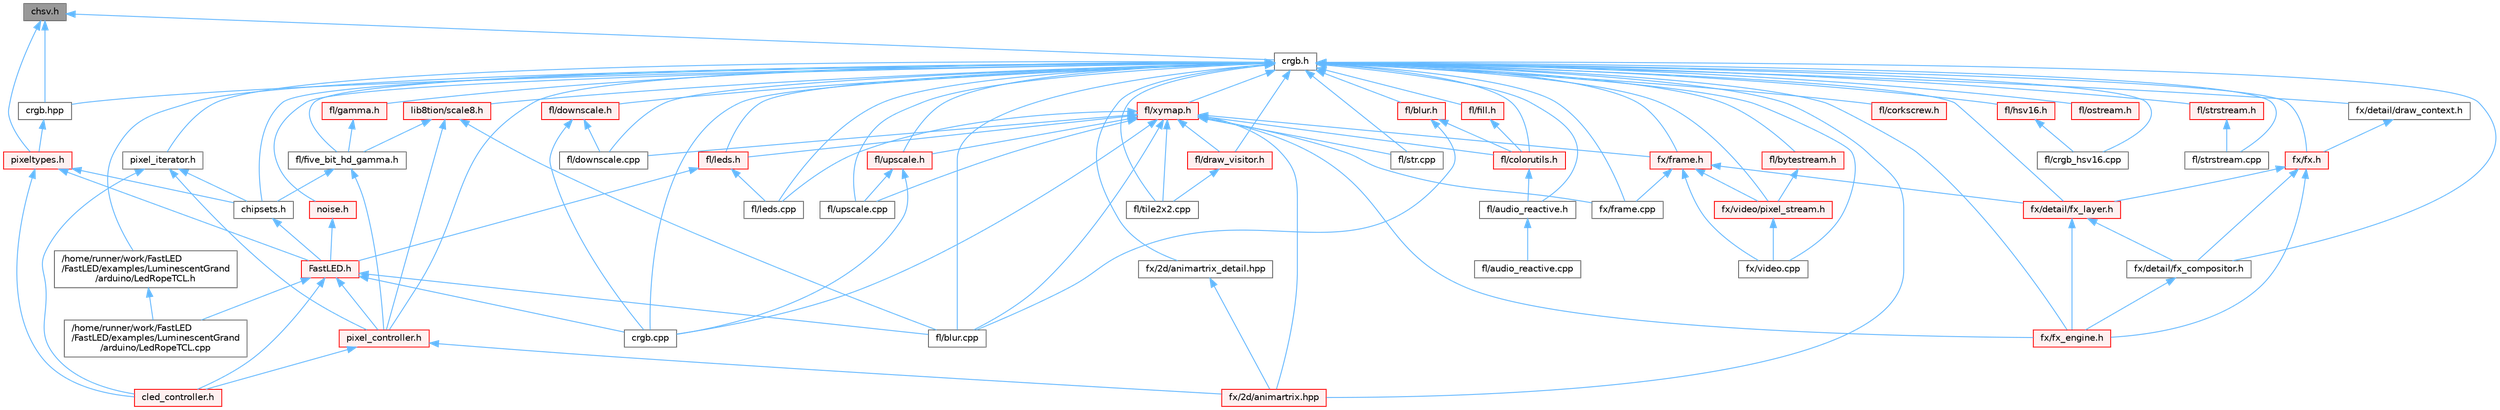 digraph "chsv.h"
{
 // INTERACTIVE_SVG=YES
 // LATEX_PDF_SIZE
  bgcolor="transparent";
  edge [fontname=Helvetica,fontsize=10,labelfontname=Helvetica,labelfontsize=10];
  node [fontname=Helvetica,fontsize=10,shape=box,height=0.2,width=0.4];
  Node1 [id="Node000001",label="chsv.h",height=0.2,width=0.4,color="gray40", fillcolor="grey60", style="filled", fontcolor="black",tooltip="Defines the hue, saturation, and value (HSV) pixel struct."];
  Node1 -> Node2 [id="edge1_Node000001_Node000002",dir="back",color="steelblue1",style="solid",tooltip=" "];
  Node2 [id="Node000002",label="crgb.h",height=0.2,width=0.4,color="grey40", fillcolor="white", style="filled",URL="$db/dd1/crgb_8h.html",tooltip="Defines the red, green, and blue (RGB) pixel struct."];
  Node2 -> Node3 [id="edge2_Node000002_Node000003",dir="back",color="steelblue1",style="solid",tooltip=" "];
  Node3 [id="Node000003",label="/home/runner/work/FastLED\l/FastLED/examples/LuminescentGrand\l/arduino/LedRopeTCL.h",height=0.2,width=0.4,color="grey40", fillcolor="white", style="filled",URL="$d9/d7e/_led_rope_t_c_l_8h.html",tooltip=" "];
  Node3 -> Node4 [id="edge3_Node000003_Node000004",dir="back",color="steelblue1",style="solid",tooltip=" "];
  Node4 [id="Node000004",label="/home/runner/work/FastLED\l/FastLED/examples/LuminescentGrand\l/arduino/LedRopeTCL.cpp",height=0.2,width=0.4,color="grey40", fillcolor="white", style="filled",URL="$d6/dc9/_led_rope_t_c_l_8cpp.html",tooltip=" "];
  Node2 -> Node5 [id="edge4_Node000002_Node000005",dir="back",color="steelblue1",style="solid",tooltip=" "];
  Node5 [id="Node000005",label="chipsets.h",height=0.2,width=0.4,color="grey40", fillcolor="white", style="filled",URL="$db/d66/chipsets_8h.html",tooltip="Contains the bulk of the definitions for the various LED chipsets supported."];
  Node5 -> Node6 [id="edge5_Node000005_Node000006",dir="back",color="steelblue1",style="solid",tooltip=" "];
  Node6 [id="Node000006",label="FastLED.h",height=0.2,width=0.4,color="red", fillcolor="#FFF0F0", style="filled",URL="$db/d97/_fast_l_e_d_8h.html",tooltip="central include file for FastLED, defines the CFastLED class/object"];
  Node6 -> Node4 [id="edge6_Node000006_Node000004",dir="back",color="steelblue1",style="solid",tooltip=" "];
  Node6 -> Node106 [id="edge7_Node000006_Node000106",dir="back",color="steelblue1",style="solid",tooltip=" "];
  Node106 [id="Node000106",label="cled_controller.h",height=0.2,width=0.4,color="red", fillcolor="#FFF0F0", style="filled",URL="$db/d6d/cled__controller_8h.html",tooltip="base definitions used by led controllers for writing out led data"];
  Node6 -> Node112 [id="edge8_Node000006_Node000112",dir="back",color="steelblue1",style="solid",tooltip=" "];
  Node112 [id="Node000112",label="crgb.cpp",height=0.2,width=0.4,color="grey40", fillcolor="white", style="filled",URL="$d0/de3/crgb_8cpp.html",tooltip="Utility functions for the red, green, and blue (RGB) pixel struct."];
  Node6 -> Node121 [id="edge9_Node000006_Node000121",dir="back",color="steelblue1",style="solid",tooltip=" "];
  Node121 [id="Node000121",label="fl/blur.cpp",height=0.2,width=0.4,color="grey40", fillcolor="white", style="filled",URL="$de/dc8/blur_8cpp.html",tooltip=" "];
  Node6 -> Node149 [id="edge10_Node000006_Node000149",dir="back",color="steelblue1",style="solid",tooltip=" "];
  Node149 [id="Node000149",label="pixel_controller.h",height=0.2,width=0.4,color="red", fillcolor="#FFF0F0", style="filled",URL="$d5/d4d/pixel__controller_8h.html",tooltip="Low level pixel data writing class."];
  Node149 -> Node106 [id="edge11_Node000149_Node000106",dir="back",color="steelblue1",style="solid",tooltip=" "];
  Node149 -> Node150 [id="edge12_Node000149_Node000150",dir="back",color="steelblue1",style="solid",tooltip=" "];
  Node150 [id="Node000150",label="fx/2d/animartrix.hpp",height=0.2,width=0.4,color="red", fillcolor="#FFF0F0", style="filled",URL="$d3/dc3/animartrix_8hpp.html",tooltip=" "];
  Node2 -> Node112 [id="edge13_Node000002_Node000112",dir="back",color="steelblue1",style="solid",tooltip=" "];
  Node2 -> Node144 [id="edge14_Node000002_Node000144",dir="back",color="steelblue1",style="solid",tooltip=" "];
  Node144 [id="Node000144",label="crgb.hpp",height=0.2,width=0.4,color="grey40", fillcolor="white", style="filled",URL="$d0/d4b/crgb_8hpp.html",tooltip="Defines utility functions for the red, green, and blue (RGB) pixel struct."];
  Node144 -> Node145 [id="edge15_Node000144_Node000145",dir="back",color="steelblue1",style="solid",tooltip=" "];
  Node145 [id="Node000145",label="pixeltypes.h",height=0.2,width=0.4,color="red", fillcolor="#FFF0F0", style="filled",URL="$d2/dba/pixeltypes_8h.html",tooltip="Includes defintions for RGB and HSV pixels."];
  Node145 -> Node6 [id="edge16_Node000145_Node000006",dir="back",color="steelblue1",style="solid",tooltip=" "];
  Node145 -> Node5 [id="edge17_Node000145_Node000005",dir="back",color="steelblue1",style="solid",tooltip=" "];
  Node145 -> Node106 [id="edge18_Node000145_Node000106",dir="back",color="steelblue1",style="solid",tooltip=" "];
  Node2 -> Node160 [id="edge19_Node000002_Node000160",dir="back",color="steelblue1",style="solid",tooltip=" "];
  Node160 [id="Node000160",label="fl/audio_reactive.h",height=0.2,width=0.4,color="grey40", fillcolor="white", style="filled",URL="$d1/d9a/audio__reactive_8h.html",tooltip=" "];
  Node160 -> Node161 [id="edge20_Node000160_Node000161",dir="back",color="steelblue1",style="solid",tooltip=" "];
  Node161 [id="Node000161",label="fl/audio_reactive.cpp",height=0.2,width=0.4,color="grey40", fillcolor="white", style="filled",URL="$d4/d14/audio__reactive_8cpp.html",tooltip=" "];
  Node2 -> Node121 [id="edge21_Node000002_Node000121",dir="back",color="steelblue1",style="solid",tooltip=" "];
  Node2 -> Node162 [id="edge22_Node000002_Node000162",dir="back",color="steelblue1",style="solid",tooltip=" "];
  Node162 [id="Node000162",label="fl/blur.h",height=0.2,width=0.4,color="red", fillcolor="#FFF0F0", style="filled",URL="$d4/df5/blur_8h.html",tooltip=" "];
  Node162 -> Node121 [id="edge23_Node000162_Node000121",dir="back",color="steelblue1",style="solid",tooltip=" "];
  Node162 -> Node163 [id="edge24_Node000162_Node000163",dir="back",color="steelblue1",style="solid",tooltip=" "];
  Node163 [id="Node000163",label="fl/colorutils.h",height=0.2,width=0.4,color="red", fillcolor="#FFF0F0", style="filled",URL="$d7/df9/fl_2colorutils_8h.html",tooltip="Utility functions for color fill, palettes, blending, and more."];
  Node163 -> Node160 [id="edge25_Node000163_Node000160",dir="back",color="steelblue1",style="solid",tooltip=" "];
  Node2 -> Node172 [id="edge26_Node000002_Node000172",dir="back",color="steelblue1",style="solid",tooltip=" "];
  Node172 [id="Node000172",label="fl/bytestream.h",height=0.2,width=0.4,color="red", fillcolor="#FFF0F0", style="filled",URL="$dd/d2b/bytestream_8h.html",tooltip=" "];
  Node172 -> Node176 [id="edge27_Node000172_Node000176",dir="back",color="steelblue1",style="solid",tooltip=" "];
  Node176 [id="Node000176",label="fx/video/pixel_stream.h",height=0.2,width=0.4,color="red", fillcolor="#FFF0F0", style="filled",URL="$d3/dfa/pixel__stream_8h.html",tooltip=" "];
  Node176 -> Node175 [id="edge28_Node000176_Node000175",dir="back",color="steelblue1",style="solid",tooltip=" "];
  Node175 [id="Node000175",label="fx/video.cpp",height=0.2,width=0.4,color="grey40", fillcolor="white", style="filled",URL="$d0/d05/video_8cpp.html",tooltip=" "];
  Node2 -> Node163 [id="edge29_Node000002_Node000163",dir="back",color="steelblue1",style="solid",tooltip=" "];
  Node2 -> Node182 [id="edge30_Node000002_Node000182",dir="back",color="steelblue1",style="solid",tooltip=" "];
  Node182 [id="Node000182",label="fl/corkscrew.h",height=0.2,width=0.4,color="red", fillcolor="#FFF0F0", style="filled",URL="$d1/dd4/src_2fl_2corkscrew_8h.html",tooltip="Corkscrew LED strip projection and rendering."];
  Node2 -> Node184 [id="edge31_Node000002_Node000184",dir="back",color="steelblue1",style="solid",tooltip=" "];
  Node184 [id="Node000184",label="fl/crgb_hsv16.cpp",height=0.2,width=0.4,color="grey40", fillcolor="white", style="filled",URL="$da/d89/crgb__hsv16_8cpp.html",tooltip="HSV16-dependent methods for CRGB - only linked when HSV16 functionality is used."];
  Node2 -> Node185 [id="edge32_Node000002_Node000185",dir="back",color="steelblue1",style="solid",tooltip=" "];
  Node185 [id="Node000185",label="fl/downscale.cpp",height=0.2,width=0.4,color="grey40", fillcolor="white", style="filled",URL="$d8/df9/downscale_8cpp.html",tooltip=" "];
  Node2 -> Node186 [id="edge33_Node000002_Node000186",dir="back",color="steelblue1",style="solid",tooltip=" "];
  Node186 [id="Node000186",label="fl/downscale.h",height=0.2,width=0.4,color="red", fillcolor="#FFF0F0", style="filled",URL="$d1/d30/src_2fl_2downscale_8h.html",tooltip=" "];
  Node186 -> Node112 [id="edge34_Node000186_Node000112",dir="back",color="steelblue1",style="solid",tooltip=" "];
  Node186 -> Node185 [id="edge35_Node000186_Node000185",dir="back",color="steelblue1",style="solid",tooltip=" "];
  Node2 -> Node168 [id="edge36_Node000002_Node000168",dir="back",color="steelblue1",style="solid",tooltip=" "];
  Node168 [id="Node000168",label="fl/draw_visitor.h",height=0.2,width=0.4,color="red", fillcolor="#FFF0F0", style="filled",URL="$d0/d4f/draw__visitor_8h.html",tooltip=" "];
  Node168 -> Node170 [id="edge37_Node000168_Node000170",dir="back",color="steelblue1",style="solid",tooltip=" "];
  Node170 [id="Node000170",label="fl/tile2x2.cpp",height=0.2,width=0.4,color="grey40", fillcolor="white", style="filled",URL="$db/d15/tile2x2_8cpp.html",tooltip=" "];
  Node2 -> Node187 [id="edge38_Node000002_Node000187",dir="back",color="steelblue1",style="solid",tooltip=" "];
  Node187 [id="Node000187",label="fl/fill.h",height=0.2,width=0.4,color="red", fillcolor="#FFF0F0", style="filled",URL="$d2/d78/fill_8h.html",tooltip=" "];
  Node187 -> Node163 [id="edge39_Node000187_Node000163",dir="back",color="steelblue1",style="solid",tooltip=" "];
  Node2 -> Node189 [id="edge40_Node000002_Node000189",dir="back",color="steelblue1",style="solid",tooltip=" "];
  Node189 [id="Node000189",label="fl/five_bit_hd_gamma.h",height=0.2,width=0.4,color="grey40", fillcolor="white", style="filled",URL="$dc/d44/five__bit__hd__gamma_8h.html",tooltip="Declares functions for five-bit gamma correction."];
  Node189 -> Node5 [id="edge41_Node000189_Node000005",dir="back",color="steelblue1",style="solid",tooltip=" "];
  Node189 -> Node149 [id="edge42_Node000189_Node000149",dir="back",color="steelblue1",style="solid",tooltip=" "];
  Node2 -> Node190 [id="edge43_Node000002_Node000190",dir="back",color="steelblue1",style="solid",tooltip=" "];
  Node190 [id="Node000190",label="fl/gamma.h",height=0.2,width=0.4,color="red", fillcolor="#FFF0F0", style="filled",URL="$da/d41/gamma_8h.html",tooltip=" "];
  Node190 -> Node189 [id="edge44_Node000190_Node000189",dir="back",color="steelblue1",style="solid",tooltip=" "];
  Node2 -> Node192 [id="edge45_Node000002_Node000192",dir="back",color="steelblue1",style="solid",tooltip=" "];
  Node192 [id="Node000192",label="fl/hsv16.h",height=0.2,width=0.4,color="red", fillcolor="#FFF0F0", style="filled",URL="$d0/d1a/hsv16_8h.html",tooltip=" "];
  Node192 -> Node184 [id="edge46_Node000192_Node000184",dir="back",color="steelblue1",style="solid",tooltip=" "];
  Node2 -> Node194 [id="edge47_Node000002_Node000194",dir="back",color="steelblue1",style="solid",tooltip=" "];
  Node194 [id="Node000194",label="fl/leds.cpp",height=0.2,width=0.4,color="grey40", fillcolor="white", style="filled",URL="$d6/d78/leds_8cpp.html",tooltip=" "];
  Node2 -> Node195 [id="edge48_Node000002_Node000195",dir="back",color="steelblue1",style="solid",tooltip=" "];
  Node195 [id="Node000195",label="fl/leds.h",height=0.2,width=0.4,color="red", fillcolor="#FFF0F0", style="filled",URL="$da/d78/leds_8h.html",tooltip=" "];
  Node195 -> Node6 [id="edge49_Node000195_Node000006",dir="back",color="steelblue1",style="solid",tooltip=" "];
  Node195 -> Node194 [id="edge50_Node000195_Node000194",dir="back",color="steelblue1",style="solid",tooltip=" "];
  Node2 -> Node203 [id="edge51_Node000002_Node000203",dir="back",color="steelblue1",style="solid",tooltip=" "];
  Node203 [id="Node000203",label="fl/ostream.h",height=0.2,width=0.4,color="red", fillcolor="#FFF0F0", style="filled",URL="$dc/d64/ostream_8h.html",tooltip=" "];
  Node2 -> Node205 [id="edge52_Node000002_Node000205",dir="back",color="steelblue1",style="solid",tooltip=" "];
  Node205 [id="Node000205",label="fl/str.cpp",height=0.2,width=0.4,color="grey40", fillcolor="white", style="filled",URL="$d1/d1f/str_8cpp.html",tooltip=" "];
  Node2 -> Node206 [id="edge53_Node000002_Node000206",dir="back",color="steelblue1",style="solid",tooltip=" "];
  Node206 [id="Node000206",label="fl/strstream.cpp",height=0.2,width=0.4,color="grey40", fillcolor="white", style="filled",URL="$d3/d80/strstream_8cpp.html",tooltip=" "];
  Node2 -> Node207 [id="edge54_Node000002_Node000207",dir="back",color="steelblue1",style="solid",tooltip=" "];
  Node207 [id="Node000207",label="fl/strstream.h",height=0.2,width=0.4,color="red", fillcolor="#FFF0F0", style="filled",URL="$d8/d00/strstream_8h.html",tooltip=" "];
  Node207 -> Node206 [id="edge55_Node000207_Node000206",dir="back",color="steelblue1",style="solid",tooltip=" "];
  Node2 -> Node170 [id="edge56_Node000002_Node000170",dir="back",color="steelblue1",style="solid",tooltip=" "];
  Node2 -> Node263 [id="edge57_Node000002_Node000263",dir="back",color="steelblue1",style="solid",tooltip=" "];
  Node263 [id="Node000263",label="fl/upscale.cpp",height=0.2,width=0.4,color="grey40", fillcolor="white", style="filled",URL="$d0/d4f/upscale_8cpp.html",tooltip=" "];
  Node2 -> Node264 [id="edge58_Node000002_Node000264",dir="back",color="steelblue1",style="solid",tooltip=" "];
  Node264 [id="Node000264",label="fl/upscale.h",height=0.2,width=0.4,color="red", fillcolor="#FFF0F0", style="filled",URL="$d6/d0c/upscale_8h.html",tooltip=" "];
  Node264 -> Node112 [id="edge59_Node000264_Node000112",dir="back",color="steelblue1",style="solid",tooltip=" "];
  Node264 -> Node263 [id="edge60_Node000264_Node000263",dir="back",color="steelblue1",style="solid",tooltip=" "];
  Node2 -> Node266 [id="edge61_Node000002_Node000266",dir="back",color="steelblue1",style="solid",tooltip=" "];
  Node266 [id="Node000266",label="fl/xymap.h",height=0.2,width=0.4,color="red", fillcolor="#FFF0F0", style="filled",URL="$da/d61/xymap_8h.html",tooltip=" "];
  Node266 -> Node112 [id="edge62_Node000266_Node000112",dir="back",color="steelblue1",style="solid",tooltip=" "];
  Node266 -> Node121 [id="edge63_Node000266_Node000121",dir="back",color="steelblue1",style="solid",tooltip=" "];
  Node266 -> Node163 [id="edge64_Node000266_Node000163",dir="back",color="steelblue1",style="solid",tooltip=" "];
  Node266 -> Node185 [id="edge65_Node000266_Node000185",dir="back",color="steelblue1",style="solid",tooltip=" "];
  Node266 -> Node168 [id="edge66_Node000266_Node000168",dir="back",color="steelblue1",style="solid",tooltip=" "];
  Node266 -> Node194 [id="edge67_Node000266_Node000194",dir="back",color="steelblue1",style="solid",tooltip=" "];
  Node266 -> Node195 [id="edge68_Node000266_Node000195",dir="back",color="steelblue1",style="solid",tooltip=" "];
  Node266 -> Node205 [id="edge69_Node000266_Node000205",dir="back",color="steelblue1",style="solid",tooltip=" "];
  Node266 -> Node170 [id="edge70_Node000266_Node000170",dir="back",color="steelblue1",style="solid",tooltip=" "];
  Node266 -> Node263 [id="edge71_Node000266_Node000263",dir="back",color="steelblue1",style="solid",tooltip=" "];
  Node266 -> Node264 [id="edge72_Node000266_Node000264",dir="back",color="steelblue1",style="solid",tooltip=" "];
  Node266 -> Node150 [id="edge73_Node000266_Node000150",dir="back",color="steelblue1",style="solid",tooltip=" "];
  Node266 -> Node258 [id="edge74_Node000266_Node000258",dir="back",color="steelblue1",style="solid",tooltip=" "];
  Node258 [id="Node000258",label="fx/frame.cpp",height=0.2,width=0.4,color="grey40", fillcolor="white", style="filled",URL="$da/d14/frame_8cpp.html",tooltip=" "];
  Node266 -> Node273 [id="edge75_Node000266_Node000273",dir="back",color="steelblue1",style="solid",tooltip=" "];
  Node273 [id="Node000273",label="fx/frame.h",height=0.2,width=0.4,color="red", fillcolor="#FFF0F0", style="filled",URL="$df/d7d/frame_8h.html",tooltip=" "];
  Node273 -> Node255 [id="edge76_Node000273_Node000255",dir="back",color="steelblue1",style="solid",tooltip=" "];
  Node255 [id="Node000255",label="fx/detail/fx_layer.h",height=0.2,width=0.4,color="red", fillcolor="#FFF0F0", style="filled",URL="$d7/d2f/fx__layer_8h.html",tooltip=" "];
  Node255 -> Node256 [id="edge77_Node000255_Node000256",dir="back",color="steelblue1",style="solid",tooltip=" "];
  Node256 [id="Node000256",label="fx/detail/fx_compositor.h",height=0.2,width=0.4,color="grey40", fillcolor="white", style="filled",URL="$d5/d6b/fx__compositor_8h.html",tooltip=" "];
  Node256 -> Node233 [id="edge78_Node000256_Node000233",dir="back",color="steelblue1",style="solid",tooltip=" "];
  Node233 [id="Node000233",label="fx/fx_engine.h",height=0.2,width=0.4,color="red", fillcolor="#FFF0F0", style="filled",URL="$d9/d3c/fx__engine_8h.html",tooltip=" "];
  Node255 -> Node233 [id="edge79_Node000255_Node000233",dir="back",color="steelblue1",style="solid",tooltip=" "];
  Node273 -> Node258 [id="edge80_Node000273_Node000258",dir="back",color="steelblue1",style="solid",tooltip=" "];
  Node273 -> Node175 [id="edge81_Node000273_Node000175",dir="back",color="steelblue1",style="solid",tooltip=" "];
  Node273 -> Node176 [id="edge82_Node000273_Node000176",dir="back",color="steelblue1",style="solid",tooltip=" "];
  Node266 -> Node233 [id="edge83_Node000266_Node000233",dir="back",color="steelblue1",style="solid",tooltip=" "];
  Node2 -> Node150 [id="edge84_Node000002_Node000150",dir="back",color="steelblue1",style="solid",tooltip=" "];
  Node2 -> Node275 [id="edge85_Node000002_Node000275",dir="back",color="steelblue1",style="solid",tooltip=" "];
  Node275 [id="Node000275",label="fx/2d/animartrix_detail.hpp",height=0.2,width=0.4,color="grey40", fillcolor="white", style="filled",URL="$d3/d3b/animartrix__detail_8hpp.html",tooltip=" "];
  Node275 -> Node150 [id="edge86_Node000275_Node000150",dir="back",color="steelblue1",style="solid",tooltip=" "];
  Node2 -> Node276 [id="edge87_Node000002_Node000276",dir="back",color="steelblue1",style="solid",tooltip=" "];
  Node276 [id="Node000276",label="fx/detail/draw_context.h",height=0.2,width=0.4,color="grey40", fillcolor="white", style="filled",URL="$db/ded/draw__context_8h.html",tooltip=" "];
  Node276 -> Node277 [id="edge88_Node000276_Node000277",dir="back",color="steelblue1",style="solid",tooltip=" "];
  Node277 [id="Node000277",label="fx/fx.h",height=0.2,width=0.4,color="red", fillcolor="#FFF0F0", style="filled",URL="$d2/d0c/fx_8h.html",tooltip=" "];
  Node277 -> Node256 [id="edge89_Node000277_Node000256",dir="back",color="steelblue1",style="solid",tooltip=" "];
  Node277 -> Node255 [id="edge90_Node000277_Node000255",dir="back",color="steelblue1",style="solid",tooltip=" "];
  Node277 -> Node233 [id="edge91_Node000277_Node000233",dir="back",color="steelblue1",style="solid",tooltip=" "];
  Node2 -> Node256 [id="edge92_Node000002_Node000256",dir="back",color="steelblue1",style="solid",tooltip=" "];
  Node2 -> Node255 [id="edge93_Node000002_Node000255",dir="back",color="steelblue1",style="solid",tooltip=" "];
  Node2 -> Node258 [id="edge94_Node000002_Node000258",dir="back",color="steelblue1",style="solid",tooltip=" "];
  Node2 -> Node273 [id="edge95_Node000002_Node000273",dir="back",color="steelblue1",style="solid",tooltip=" "];
  Node2 -> Node277 [id="edge96_Node000002_Node000277",dir="back",color="steelblue1",style="solid",tooltip=" "];
  Node2 -> Node233 [id="edge97_Node000002_Node000233",dir="back",color="steelblue1",style="solid",tooltip=" "];
  Node2 -> Node175 [id="edge98_Node000002_Node000175",dir="back",color="steelblue1",style="solid",tooltip=" "];
  Node2 -> Node176 [id="edge99_Node000002_Node000176",dir="back",color="steelblue1",style="solid",tooltip=" "];
  Node2 -> Node280 [id="edge100_Node000002_Node000280",dir="back",color="steelblue1",style="solid",tooltip=" "];
  Node280 [id="Node000280",label="lib8tion/scale8.h",height=0.2,width=0.4,color="red", fillcolor="#FFF0F0", style="filled",URL="$db/d91/scale8_8h.html",tooltip="Fast, efficient 8-bit scaling functions specifically designed for high-performance LED programming."];
  Node280 -> Node121 [id="edge101_Node000280_Node000121",dir="back",color="steelblue1",style="solid",tooltip=" "];
  Node280 -> Node189 [id="edge102_Node000280_Node000189",dir="back",color="steelblue1",style="solid",tooltip=" "];
  Node280 -> Node149 [id="edge103_Node000280_Node000149",dir="back",color="steelblue1",style="solid",tooltip=" "];
  Node2 -> Node282 [id="edge104_Node000002_Node000282",dir="back",color="steelblue1",style="solid",tooltip=" "];
  Node282 [id="Node000282",label="noise.h",height=0.2,width=0.4,color="red", fillcolor="#FFF0F0", style="filled",URL="$d1/d31/noise_8h.html",tooltip="Functions to generate and fill arrays with noise."];
  Node282 -> Node6 [id="edge105_Node000282_Node000006",dir="back",color="steelblue1",style="solid",tooltip=" "];
  Node2 -> Node149 [id="edge106_Node000002_Node000149",dir="back",color="steelblue1",style="solid",tooltip=" "];
  Node2 -> Node284 [id="edge107_Node000002_Node000284",dir="back",color="steelblue1",style="solid",tooltip=" "];
  Node284 [id="Node000284",label="pixel_iterator.h",height=0.2,width=0.4,color="grey40", fillcolor="white", style="filled",URL="$d8/d6c/pixel__iterator_8h.html",tooltip="Non-templated low level pixel data writing class."];
  Node284 -> Node5 [id="edge108_Node000284_Node000005",dir="back",color="steelblue1",style="solid",tooltip=" "];
  Node284 -> Node106 [id="edge109_Node000284_Node000106",dir="back",color="steelblue1",style="solid",tooltip=" "];
  Node284 -> Node149 [id="edge110_Node000284_Node000149",dir="back",color="steelblue1",style="solid",tooltip=" "];
  Node1 -> Node144 [id="edge111_Node000001_Node000144",dir="back",color="steelblue1",style="solid",tooltip=" "];
  Node1 -> Node145 [id="edge112_Node000001_Node000145",dir="back",color="steelblue1",style="solid",tooltip=" "];
}
